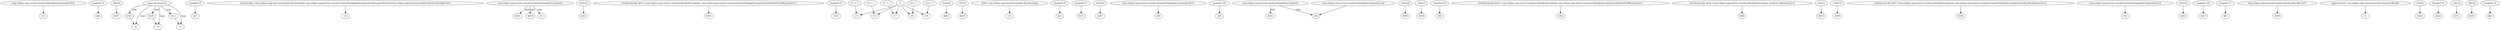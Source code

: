 digraph g {
0[label="(org.eclipse.osgi.service.resolver.BundleDescription[]) $r32"]
1[label="r51"]
0->1[label=""]
2[label="lengthof r2"]
3[label="$i0"]
2->3[label=""]
4[label="r9[i16]"]
5[label="$r37"]
4->5[label=""]
6[label="$r25"]
7[label="r8"]
6->7[label=""]
8[label="lengthof r9"]
9[label="$i7"]
8->9[label=""]
10[label="java.util.ArrayList"]
11[label="$r20"]
10->11[label="type"]
12[label="staticinvoke <org.eclipse.osgi.internal.module.ResolverImpl: org.eclipse.osgi.service.resolver.ExportPackageDescription[] getExportsWiredTo(org.eclipse.osgi.internal.module.ResolverBundle)>(r1)"]
13[label="r6"]
12->13[label=""]
14[label="org.eclipse.osgi.service.resolver.ExportPackageDescription[]"]
15[label="$r23"]
14->15[label="type"]
16[label="r52[i16]"]
17[label="$r43"]
16->17[label=""]
18[label="interfaceinvoke $r41.<org.eclipse.osgi.service.resolver.BundleDescription: org.eclipse.osgi.service.resolver.ExportPackageDescription[] getSubstitutedExports()>()"]
19[label="$r44"]
18->19[label=""]
20[label="lengthof r2"]
21[label="$i12"]
20->21[label=""]
22[label="i17 + 1"]
23[label="i17"]
22->23[label=""]
24[label="$r18"]
14->24[label="type"]
25[label="r52[i16]"]
26[label="$r41"]
25->26[label=""]
27[label="r7[i14]"]
28[label="$r28"]
27->28[label=""]
29[label="@this: org.eclipse.osgi.internal.module.ResolverImpl"]
30[label="r0"]
29->30[label=""]
31[label="lengthof r4"]
32[label="$i3"]
31->32[label=""]
33[label="i11 + 1"]
34[label="i11"]
33->34[label=""]
35[label="lengthof r7"]
36[label="$i15"]
35->36[label=""]
37[label="r52[i16]"]
38[label="$r47"]
37->38[label=""]
39[label="r5"]
10->39[label="type"]
40[label="(org.eclipse.osgi.service.resolver.ExportPackageDescription[]) $r19"]
41[label="r49"]
40->41[label=""]
42[label="$r12"]
10->42[label="type"]
43[label="lengthof r10"]
44[label="$i9"]
43->44[label=""]
11->39[label=""]
45[label="org.eclipse.osgi.service.resolver.BundleDescription[]"]
46[label="$r31"]
45->46[label="type"]
47[label="r52[i16]"]
48[label="$r36"]
47->48[label=""]
10->6[label="type"]
49[label="r2[i11]"]
50[label="$r16"]
49->50[label=""]
51[label="r52"]
45->51[label="type"]
52[label="lengthof r9"]
53[label="$i8"]
52->53[label=""]
54[label="interfaceinvoke $r45.<org.eclipse.osgi.service.resolver.BundleDescription: org.eclipse.osgi.service.resolver.BundleDescription[] getResolvedRequires()>()"]
55[label="$r46"]
54->55[label=""]
56[label="interfaceinvoke $r36.<org.eclipse.osgi.service.resolver.BundleDescription: boolean isResolved()>()"]
57[label="$z8"]
56->57[label=""]
58[label="r2[i11]"]
59[label="$r13"]
58->59[label=""]
60[label="r10[i17]"]
61[label="$r39"]
60->61[label=""]
62[label="r3"]
10->62[label="type"]
63[label="interfaceinvoke $r47.<org.eclipse.osgi.service.resolver.BundleDescription: org.eclipse.osgi.service.resolver.ExportPackageDescription[] getResolvedImports()>()"]
64[label="$r48"]
63->64[label=""]
65[label="(org.eclipse.osgi.service.resolver.ExportPackageDescription[]) $r24"]
66[label="r50"]
65->66[label=""]
67[label="r52[i16]"]
68[label="$r45"]
67->68[label=""]
69[label="i13 + 1"]
70[label="i13"]
69->70[label=""]
71[label="0"]
71->70[label=""]
72[label="lengthof r10"]
73[label="$i10"]
72->73[label=""]
74[label="lengthof r7"]
75[label="$i5"]
74->75[label=""]
76[label="i14"]
71->76[label=""]
77[label="(org.eclipse.osgi.internal.module.ResolverBundle) $r37"]
78[label="$r38"]
77->78[label=""]
42->62[label=""]
79[label="i14 + 1"]
79->76[label=""]
80[label="@parameter0: org.eclipse.osgi.internal.module.ResolverBundle"]
81[label="r1"]
80->81[label=""]
82[label="i16"]
71->82[label=""]
83[label="r11"]
14->83[label="type"]
84[label="r7[i14]"]
85[label="$r26"]
84->85[label=""]
86[label="lengthof r9"]
87[label="$i18"]
86->87[label=""]
88[label="r4[i13]"]
89[label="$r21"]
88->89[label=""]
90[label="r9[i16]"]
91[label="$r34"]
90->91[label=""]
71->23[label=""]
92[label="i16 + 1"]
92->82[label=""]
93[label="(org.eclipse.osgi.service.resolver.BundleDescription[]) null"]
93->51[label=""]
10->7[label="type"]
71->34[label=""]
94[label="lengthof r4"]
95[label="$i2"]
94->95[label=""]
}